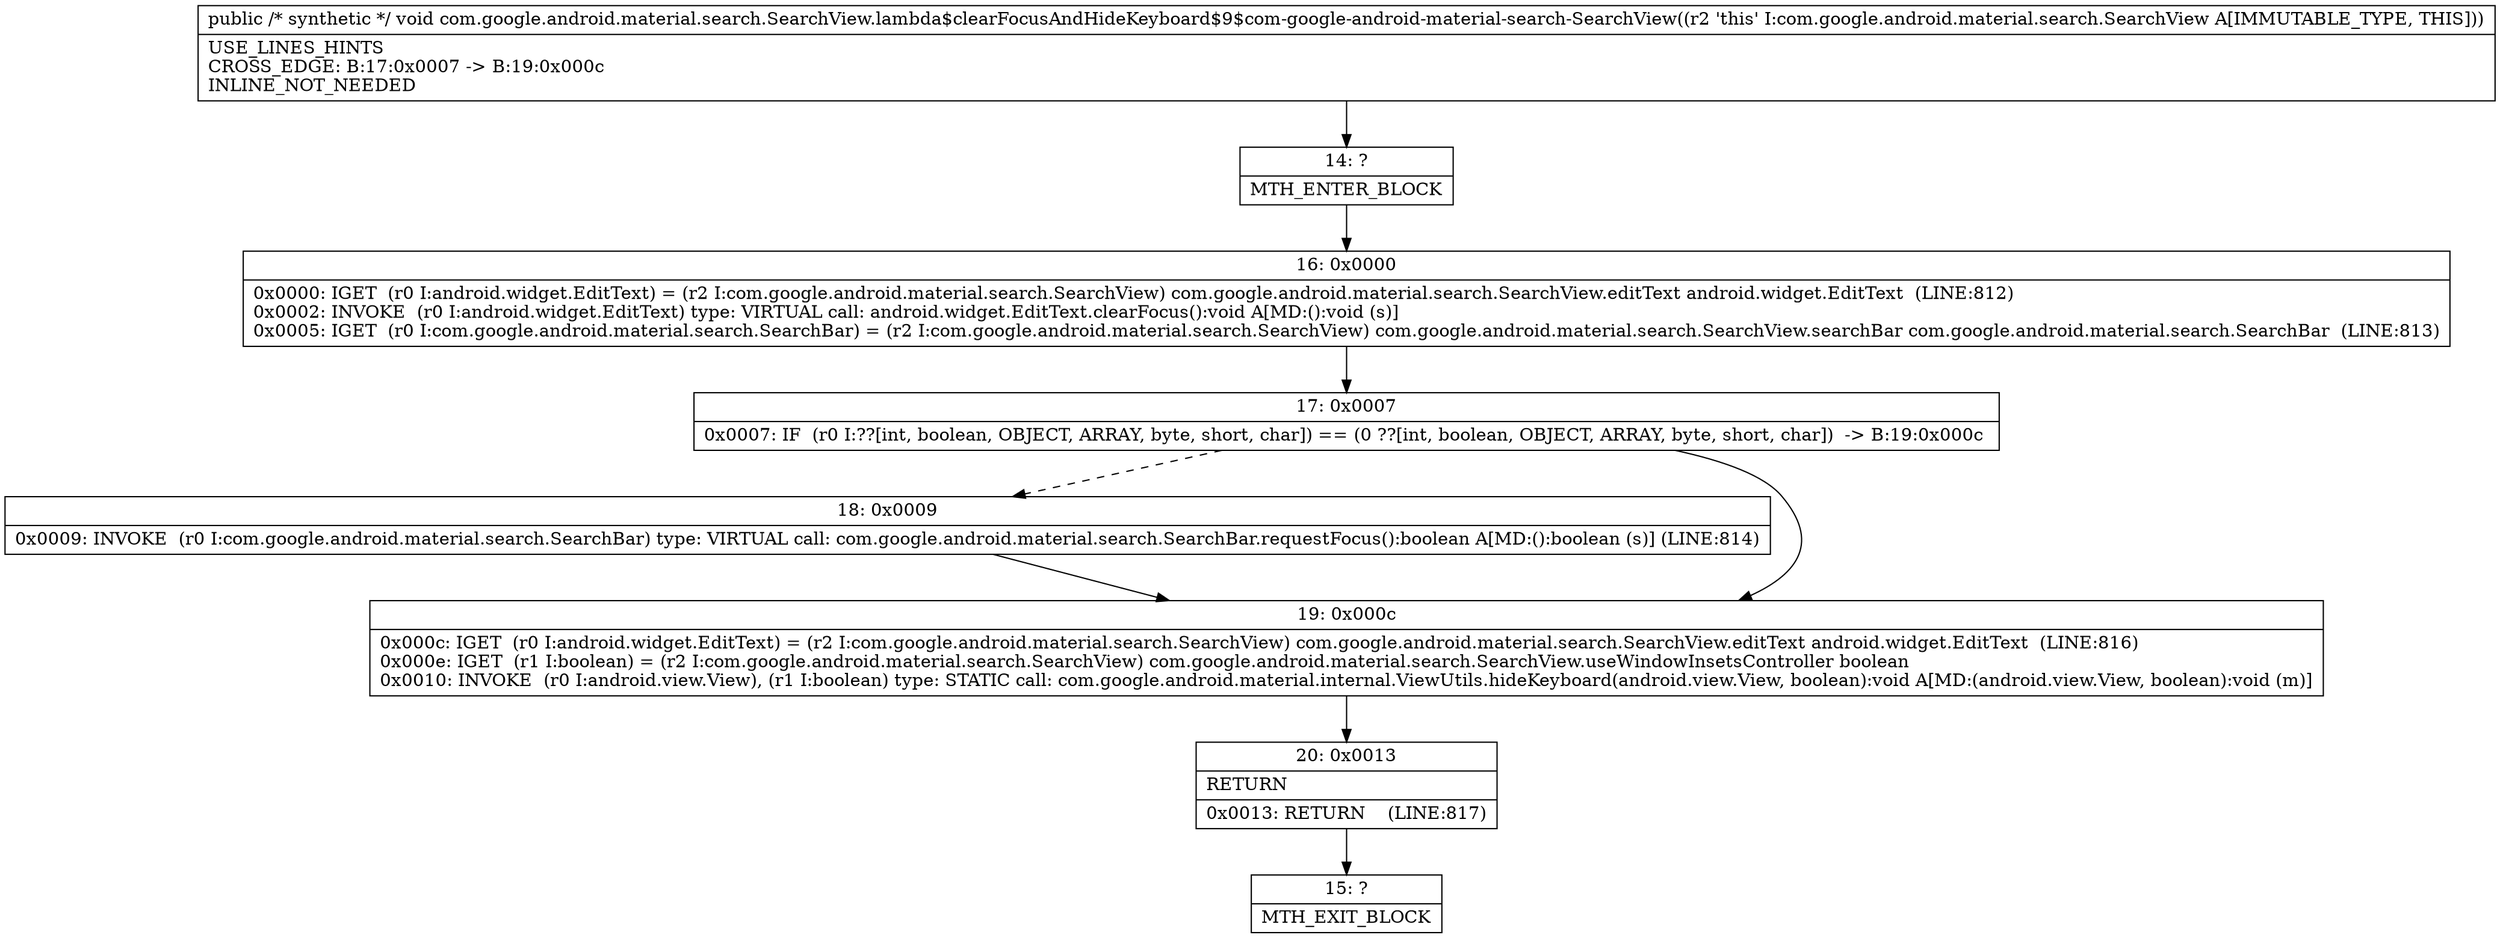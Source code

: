 digraph "CFG forcom.google.android.material.search.SearchView.lambda$clearFocusAndHideKeyboard$9$com\-google\-android\-material\-search\-SearchView()V" {
Node_14 [shape=record,label="{14\:\ ?|MTH_ENTER_BLOCK\l}"];
Node_16 [shape=record,label="{16\:\ 0x0000|0x0000: IGET  (r0 I:android.widget.EditText) = (r2 I:com.google.android.material.search.SearchView) com.google.android.material.search.SearchView.editText android.widget.EditText  (LINE:812)\l0x0002: INVOKE  (r0 I:android.widget.EditText) type: VIRTUAL call: android.widget.EditText.clearFocus():void A[MD:():void (s)]\l0x0005: IGET  (r0 I:com.google.android.material.search.SearchBar) = (r2 I:com.google.android.material.search.SearchView) com.google.android.material.search.SearchView.searchBar com.google.android.material.search.SearchBar  (LINE:813)\l}"];
Node_17 [shape=record,label="{17\:\ 0x0007|0x0007: IF  (r0 I:??[int, boolean, OBJECT, ARRAY, byte, short, char]) == (0 ??[int, boolean, OBJECT, ARRAY, byte, short, char])  \-\> B:19:0x000c \l}"];
Node_18 [shape=record,label="{18\:\ 0x0009|0x0009: INVOKE  (r0 I:com.google.android.material.search.SearchBar) type: VIRTUAL call: com.google.android.material.search.SearchBar.requestFocus():boolean A[MD:():boolean (s)] (LINE:814)\l}"];
Node_19 [shape=record,label="{19\:\ 0x000c|0x000c: IGET  (r0 I:android.widget.EditText) = (r2 I:com.google.android.material.search.SearchView) com.google.android.material.search.SearchView.editText android.widget.EditText  (LINE:816)\l0x000e: IGET  (r1 I:boolean) = (r2 I:com.google.android.material.search.SearchView) com.google.android.material.search.SearchView.useWindowInsetsController boolean \l0x0010: INVOKE  (r0 I:android.view.View), (r1 I:boolean) type: STATIC call: com.google.android.material.internal.ViewUtils.hideKeyboard(android.view.View, boolean):void A[MD:(android.view.View, boolean):void (m)]\l}"];
Node_20 [shape=record,label="{20\:\ 0x0013|RETURN\l|0x0013: RETURN    (LINE:817)\l}"];
Node_15 [shape=record,label="{15\:\ ?|MTH_EXIT_BLOCK\l}"];
MethodNode[shape=record,label="{public \/* synthetic *\/ void com.google.android.material.search.SearchView.lambda$clearFocusAndHideKeyboard$9$com\-google\-android\-material\-search\-SearchView((r2 'this' I:com.google.android.material.search.SearchView A[IMMUTABLE_TYPE, THIS]))  | USE_LINES_HINTS\lCROSS_EDGE: B:17:0x0007 \-\> B:19:0x000c\lINLINE_NOT_NEEDED\l}"];
MethodNode -> Node_14;Node_14 -> Node_16;
Node_16 -> Node_17;
Node_17 -> Node_18[style=dashed];
Node_17 -> Node_19;
Node_18 -> Node_19;
Node_19 -> Node_20;
Node_20 -> Node_15;
}

